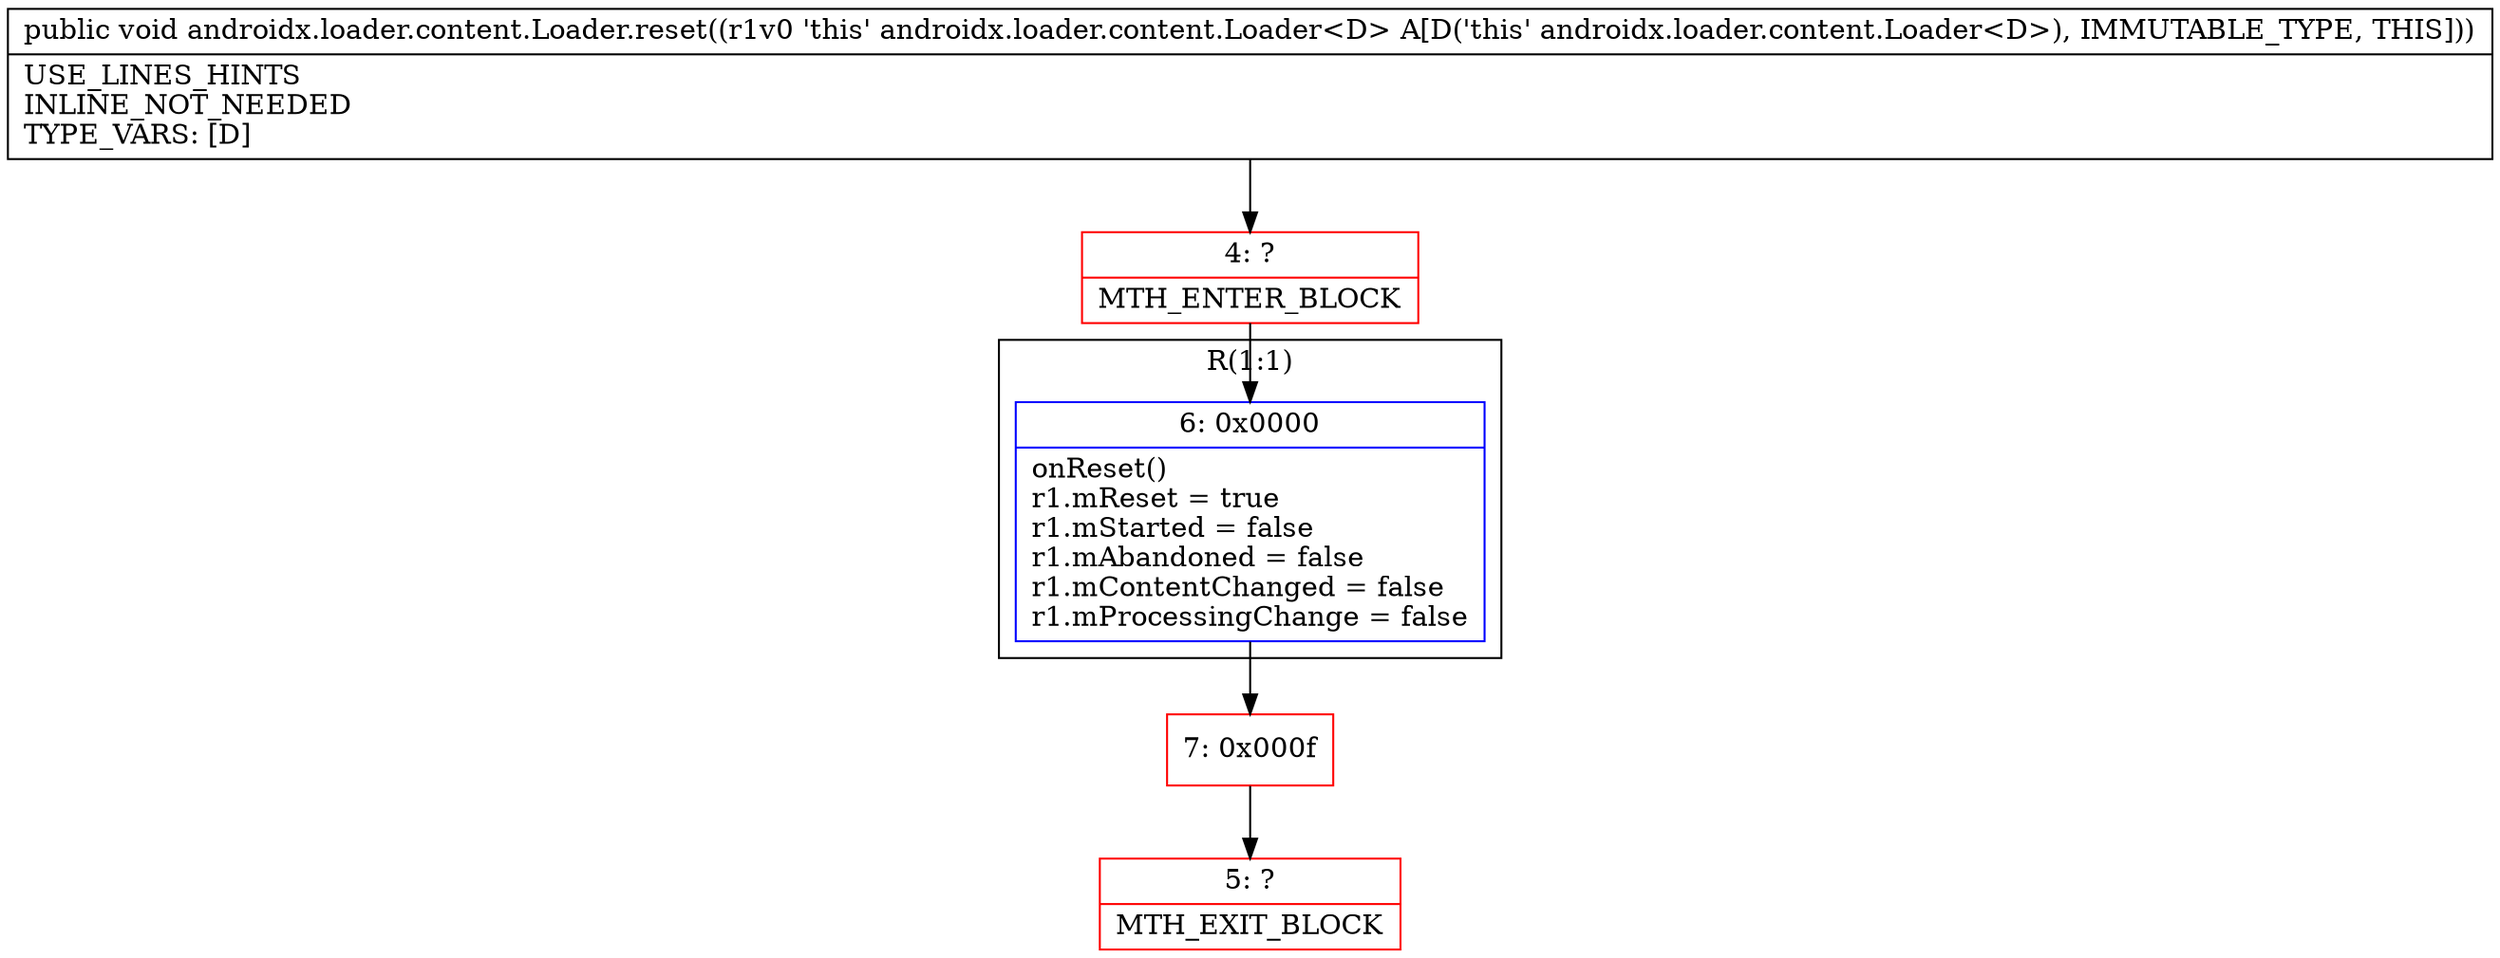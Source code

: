 digraph "CFG forandroidx.loader.content.Loader.reset()V" {
subgraph cluster_Region_755621057 {
label = "R(1:1)";
node [shape=record,color=blue];
Node_6 [shape=record,label="{6\:\ 0x0000|onReset()\lr1.mReset = true\lr1.mStarted = false\lr1.mAbandoned = false\lr1.mContentChanged = false\lr1.mProcessingChange = false\l}"];
}
Node_4 [shape=record,color=red,label="{4\:\ ?|MTH_ENTER_BLOCK\l}"];
Node_7 [shape=record,color=red,label="{7\:\ 0x000f}"];
Node_5 [shape=record,color=red,label="{5\:\ ?|MTH_EXIT_BLOCK\l}"];
MethodNode[shape=record,label="{public void androidx.loader.content.Loader.reset((r1v0 'this' androidx.loader.content.Loader\<D\> A[D('this' androidx.loader.content.Loader\<D\>), IMMUTABLE_TYPE, THIS]))  | USE_LINES_HINTS\lINLINE_NOT_NEEDED\lTYPE_VARS: [D]\l}"];
MethodNode -> Node_4;Node_6 -> Node_7;
Node_4 -> Node_6;
Node_7 -> Node_5;
}

